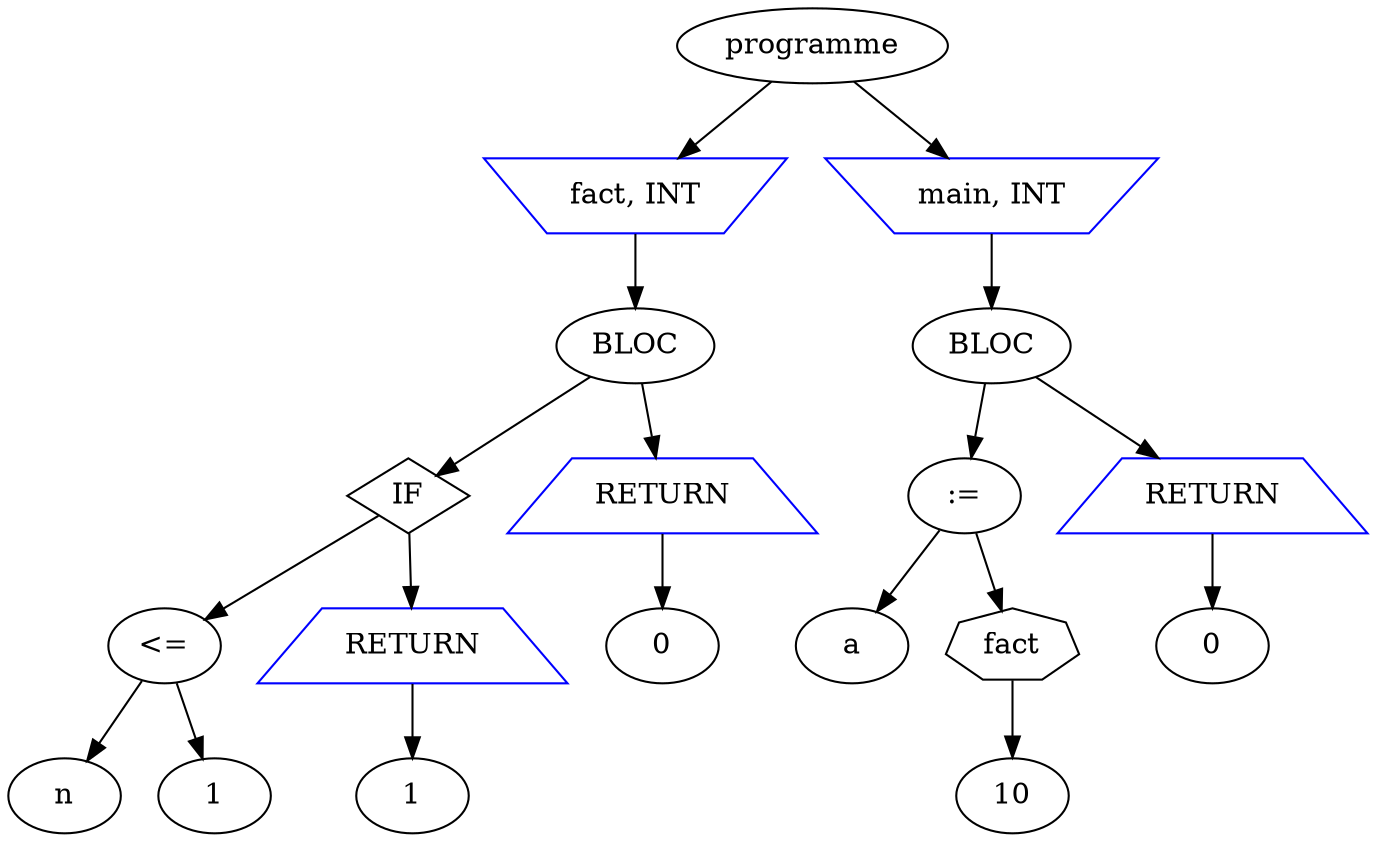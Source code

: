 digraph exempleminiC {
	node_0 [label ="programme"]
	node_1 [label ="fact, INT" shape=invtrapezium color=blue]
	node_2 [label ="BLOC"]
	node_3 [label ="IF" shape = diamond]
	node_4 [label ="<="]
	node_5 [label ="n"]
	node_6 [label ="1"]
	node_7 [label ="RETURN" shape=trapezium color = blue]
	node_8 [label ="1"]
	node_9 [label ="RETURN" shape=trapezium color = blue]
	node_10 [label ="0"]
	node_11 [label ="main, INT" shape=invtrapezium color=blue]
	node_12 [label ="BLOC"]
	node_13 [label =":="]
	node_14 [label ="a"]
	node_15 [label ="fact" shape=septagon]
	node_16 [label ="10"]
	node_17 [label ="RETURN" shape=trapezium color = blue]
	node_18 [label ="0"]
	node_0 -> node_1
	node_1 -> node_2
	node_2 -> node_3
	node_3 -> node_4
	node_4 -> node_5
	node_4 -> node_6
	node_3 -> node_7
	node_7 -> node_8
	node_2 -> node_9
	node_9 -> node_10
	node_0 -> node_11
	node_11 -> node_12
	node_12 -> node_13
	node_13 -> node_14
	node_13 -> node_15
	node_15 -> node_16
	node_12 -> node_17
	node_17 -> node_18

}